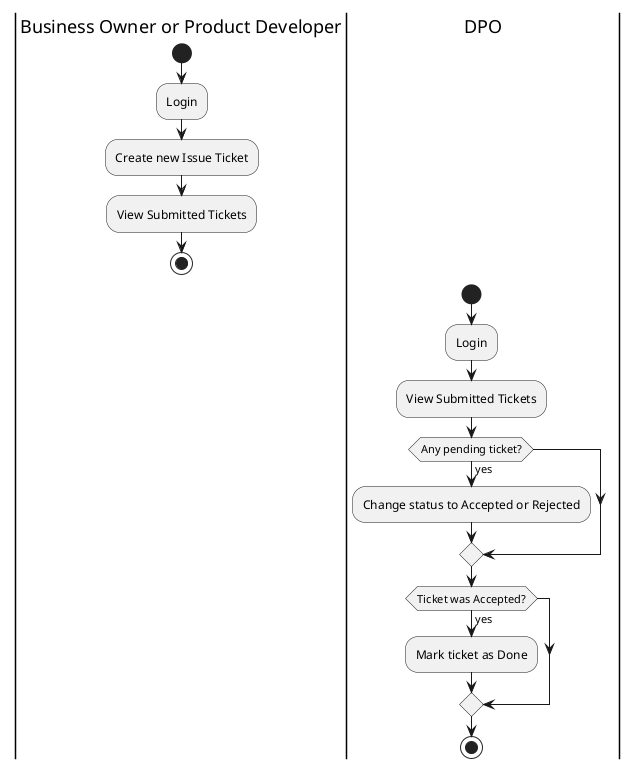 @startuml
|Business Owner or Product Developer|
start
:Login;
:Create new Issue Ticket;
:View Submitted Tickets;
stop

|DPO|
start
:Login;
:View Submitted Tickets;

if (Any pending ticket?) then (yes)
  :Change status to Accepted or Rejected;
endif

if (Ticket was Accepted?) then (yes)
  :Mark ticket as Done;
endif

stop
@enduml
